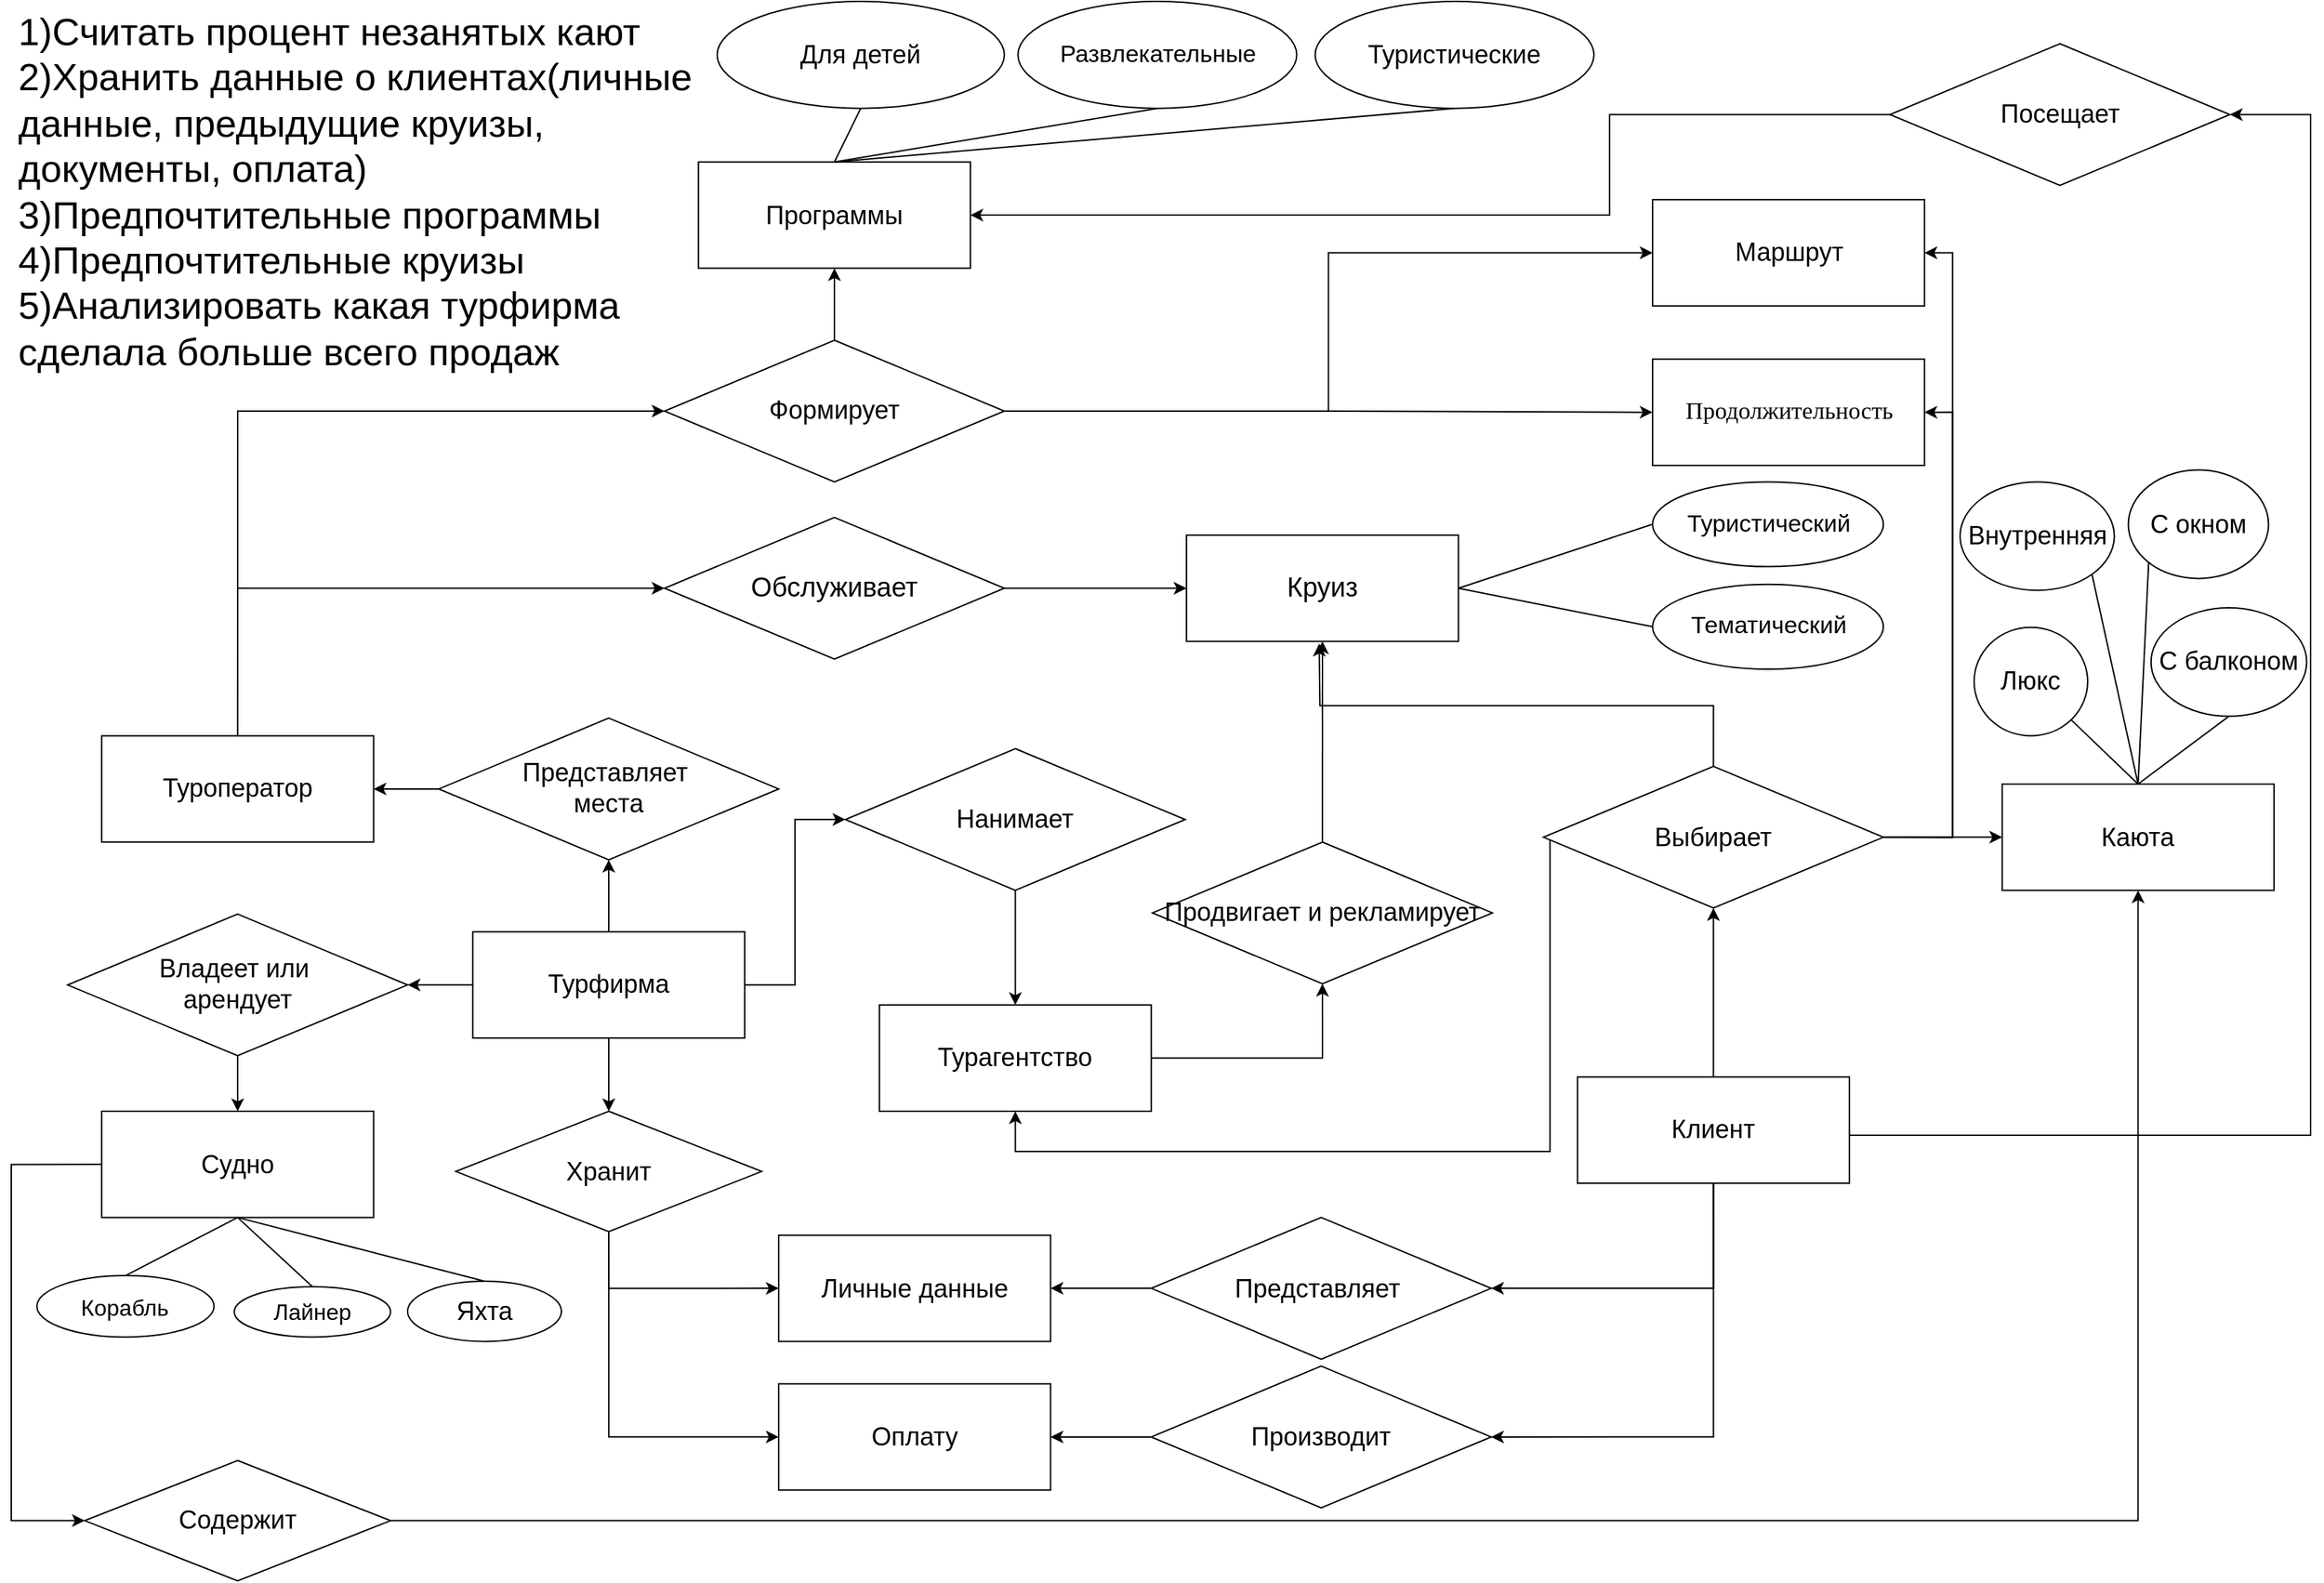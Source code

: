 <mxfile version="27.0.6">
  <diagram name="Страница — 1" id="__Ti6Q0oSm4E9F1-S8AY">
    <mxGraphModel dx="2365" dy="1630" grid="1" gridSize="10" guides="1" tooltips="1" connect="1" arrows="1" fold="1" page="1" pageScale="1" pageWidth="1654" pageHeight="1169" math="0" shadow="0">
      <root>
        <mxCell id="0" />
        <mxCell id="1" parent="0" />
        <mxCell id="8EBO5bgUn6-CWJsJBxeN-2" value="" style="group" vertex="1" connectable="0" parent="1">
          <mxGeometry x="10" y="20" width="1630" height="1120" as="geometry" />
        </mxCell>
        <mxCell id="L5iRgGYuc3awVZmt4UW8-89" style="edgeStyle=orthogonalEdgeStyle;rounded=0;orthogonalLoop=1;jettySize=auto;html=1;exitX=1;exitY=0.5;exitDx=0;exitDy=0;entryX=0;entryY=0.5;entryDx=0;entryDy=0;" parent="8EBO5bgUn6-CWJsJBxeN-2" source="L5iRgGYuc3awVZmt4UW8-2" target="L5iRgGYuc3awVZmt4UW8-12" edge="1">
          <mxGeometry relative="1" as="geometry" />
        </mxCell>
        <mxCell id="L5iRgGYuc3awVZmt4UW8-105" style="edgeStyle=orthogonalEdgeStyle;rounded=0;orthogonalLoop=1;jettySize=auto;html=1;exitX=0.5;exitY=1;exitDx=0;exitDy=0;entryX=0.5;entryY=0;entryDx=0;entryDy=0;" parent="8EBO5bgUn6-CWJsJBxeN-2" source="L5iRgGYuc3awVZmt4UW8-2" target="L5iRgGYuc3awVZmt4UW8-103" edge="1">
          <mxGeometry relative="1" as="geometry" />
        </mxCell>
        <mxCell id="L5iRgGYuc3awVZmt4UW8-111" style="edgeStyle=orthogonalEdgeStyle;rounded=0;orthogonalLoop=1;jettySize=auto;html=1;exitX=0.5;exitY=0;exitDx=0;exitDy=0;entryX=0.5;entryY=1;entryDx=0;entryDy=0;" parent="8EBO5bgUn6-CWJsJBxeN-2" source="L5iRgGYuc3awVZmt4UW8-2" target="L5iRgGYuc3awVZmt4UW8-11" edge="1">
          <mxGeometry relative="1" as="geometry" />
        </mxCell>
        <mxCell id="L5iRgGYuc3awVZmt4UW8-114" style="edgeStyle=orthogonalEdgeStyle;rounded=0;orthogonalLoop=1;jettySize=auto;html=1;exitX=0;exitY=0.5;exitDx=0;exitDy=0;entryX=1;entryY=0.5;entryDx=0;entryDy=0;" parent="8EBO5bgUn6-CWJsJBxeN-2" source="L5iRgGYuc3awVZmt4UW8-2" target="L5iRgGYuc3awVZmt4UW8-10" edge="1">
          <mxGeometry relative="1" as="geometry" />
        </mxCell>
        <mxCell id="L5iRgGYuc3awVZmt4UW8-2" value="&lt;font style=&quot;font-size: 18px;&quot;&gt;Турфирма&lt;/font&gt;" style="rounded=0;whiteSpace=wrap;html=1;" parent="8EBO5bgUn6-CWJsJBxeN-2" vertex="1">
          <mxGeometry x="327.182" y="659.738" width="192.744" height="75.342" as="geometry" />
        </mxCell>
        <mxCell id="L5iRgGYuc3awVZmt4UW8-30" style="edgeStyle=orthogonalEdgeStyle;rounded=0;orthogonalLoop=1;jettySize=auto;html=1;exitX=0.5;exitY=0;exitDx=0;exitDy=0;entryX=0;entryY=0.5;entryDx=0;entryDy=0;" parent="8EBO5bgUn6-CWJsJBxeN-2" source="L5iRgGYuc3awVZmt4UW8-3" target="L5iRgGYuc3awVZmt4UW8-26" edge="1">
          <mxGeometry relative="1" as="geometry" />
        </mxCell>
        <mxCell id="L5iRgGYuc3awVZmt4UW8-36" style="edgeStyle=orthogonalEdgeStyle;rounded=0;orthogonalLoop=1;jettySize=auto;html=1;exitX=0.5;exitY=0;exitDx=0;exitDy=0;entryX=0;entryY=0.5;entryDx=0;entryDy=0;" parent="8EBO5bgUn6-CWJsJBxeN-2" source="L5iRgGYuc3awVZmt4UW8-3" target="L5iRgGYuc3awVZmt4UW8-35" edge="1">
          <mxGeometry relative="1" as="geometry" />
        </mxCell>
        <mxCell id="L5iRgGYuc3awVZmt4UW8-3" value="&lt;font style=&quot;font-size: 18px;&quot;&gt;Туроператор&lt;/font&gt;" style="rounded=0;whiteSpace=wrap;html=1;" parent="8EBO5bgUn6-CWJsJBxeN-2" vertex="1">
          <mxGeometry x="64.098" y="520.769" width="192.744" height="75.342" as="geometry" />
        </mxCell>
        <mxCell id="L5iRgGYuc3awVZmt4UW8-123" style="edgeStyle=orthogonalEdgeStyle;rounded=0;orthogonalLoop=1;jettySize=auto;html=1;exitX=0;exitY=0.5;exitDx=0;exitDy=0;entryX=0;entryY=0.5;entryDx=0;entryDy=0;" parent="8EBO5bgUn6-CWJsJBxeN-2" source="L5iRgGYuc3awVZmt4UW8-4" target="L5iRgGYuc3awVZmt4UW8-119" edge="1">
          <mxGeometry relative="1" as="geometry">
            <Array as="points">
              <mxPoint y="823.99" />
              <mxPoint y="1077.306" />
            </Array>
          </mxGeometry>
        </mxCell>
        <mxCell id="L5iRgGYuc3awVZmt4UW8-4" value="&lt;font style=&quot;font-size: 18px;&quot;&gt;Судно&lt;/font&gt;" style="rounded=0;whiteSpace=wrap;html=1;" parent="8EBO5bgUn6-CWJsJBxeN-2" vertex="1">
          <mxGeometry x="64.098" y="786.979" width="192.744" height="75.342" as="geometry" />
        </mxCell>
        <mxCell id="L5iRgGYuc3awVZmt4UW8-92" style="edgeStyle=orthogonalEdgeStyle;rounded=0;orthogonalLoop=1;jettySize=auto;html=1;exitX=1;exitY=0.5;exitDx=0;exitDy=0;entryX=0.5;entryY=1;entryDx=0;entryDy=0;" parent="8EBO5bgUn6-CWJsJBxeN-2" source="L5iRgGYuc3awVZmt4UW8-5" target="L5iRgGYuc3awVZmt4UW8-14" edge="1">
          <mxGeometry relative="1" as="geometry" />
        </mxCell>
        <mxCell id="L5iRgGYuc3awVZmt4UW8-5" value="&lt;font style=&quot;font-size: 18px;&quot;&gt;Турагентство&lt;/font&gt;" style="rounded=0;whiteSpace=wrap;html=1;" parent="8EBO5bgUn6-CWJsJBxeN-2" vertex="1">
          <mxGeometry x="615.41" y="711.639" width="192.744" height="75.342" as="geometry" />
        </mxCell>
        <mxCell id="L5iRgGYuc3awVZmt4UW8-6" value="&lt;font style=&quot;font-size: 18px;&quot;&gt;Каюта&lt;/font&gt;" style="rounded=0;whiteSpace=wrap;html=1;" parent="8EBO5bgUn6-CWJsJBxeN-2" vertex="1">
          <mxGeometry x="1411.342" y="554.996" width="192.744" height="75.342" as="geometry" />
        </mxCell>
        <mxCell id="L5iRgGYuc3awVZmt4UW8-8" value="&lt;font style=&quot;font-size: 27px;&quot;&gt;1)Считать процент незанятых кают&lt;/font&gt;&lt;div&gt;&lt;font style=&quot;font-size: 27px;&quot;&gt;2)Хранить данные о клиентах(личные данные, предыдущие круизы, документы, оплата)&lt;/font&gt;&lt;/div&gt;&lt;div&gt;&lt;font style=&quot;font-size: 27px;&quot;&gt;3)Предпочтительные программы&lt;/font&gt;&lt;/div&gt;&lt;div&gt;&lt;font style=&quot;font-size: 27px;&quot;&gt;4)Предпочтительные круизы&lt;/font&gt;&lt;/div&gt;&lt;div&gt;&lt;font style=&quot;font-size: 27px;&quot;&gt;5)Анализировать какая турфирма сделала больше всего продаж&lt;/font&gt;&lt;/div&gt;" style="text;html=1;align=left;verticalAlign=middle;whiteSpace=wrap;rounded=0;" parent="8EBO5bgUn6-CWJsJBxeN-2" vertex="1">
          <mxGeometry x="3.101" width="516.829" height="270" as="geometry" />
        </mxCell>
        <mxCell id="L5iRgGYuc3awVZmt4UW8-9" value="&lt;font style=&quot;font-size: 19px;&quot;&gt;Круиз&lt;/font&gt;" style="rounded=0;whiteSpace=wrap;html=1;" parent="8EBO5bgUn6-CWJsJBxeN-2" vertex="1">
          <mxGeometry x="833.116" y="378.457" width="192.744" height="75.342" as="geometry" />
        </mxCell>
        <mxCell id="L5iRgGYuc3awVZmt4UW8-18" style="edgeStyle=orthogonalEdgeStyle;rounded=0;orthogonalLoop=1;jettySize=auto;html=1;exitX=0.5;exitY=1;exitDx=0;exitDy=0;entryX=0.5;entryY=0;entryDx=0;entryDy=0;" parent="8EBO5bgUn6-CWJsJBxeN-2" source="L5iRgGYuc3awVZmt4UW8-10" edge="1">
          <mxGeometry relative="1" as="geometry">
            <mxPoint x="160.47" y="786.979" as="targetPoint" />
          </mxGeometry>
        </mxCell>
        <mxCell id="L5iRgGYuc3awVZmt4UW8-10" value="&lt;font style=&quot;font-size: 18px;&quot;&gt;Владеет или&amp;nbsp;&lt;/font&gt;&lt;div&gt;&lt;font style=&quot;font-size: 18px;&quot;&gt;арендует&lt;/font&gt;&lt;/div&gt;" style="rhombus;whiteSpace=wrap;html=1;" parent="8EBO5bgUn6-CWJsJBxeN-2" vertex="1">
          <mxGeometry x="40.002" y="647.183" width="240.93" height="100.456" as="geometry" />
        </mxCell>
        <mxCell id="L5iRgGYuc3awVZmt4UW8-112" style="edgeStyle=orthogonalEdgeStyle;rounded=0;orthogonalLoop=1;jettySize=auto;html=1;exitX=0;exitY=0.5;exitDx=0;exitDy=0;entryX=1;entryY=0.5;entryDx=0;entryDy=0;" parent="8EBO5bgUn6-CWJsJBxeN-2" source="L5iRgGYuc3awVZmt4UW8-11" target="L5iRgGYuc3awVZmt4UW8-3" edge="1">
          <mxGeometry relative="1" as="geometry" />
        </mxCell>
        <mxCell id="L5iRgGYuc3awVZmt4UW8-11" value="&lt;font style=&quot;font-size: 18px;&quot;&gt;Представляет&amp;nbsp;&lt;/font&gt;&lt;div&gt;&lt;font style=&quot;font-size: 18px;&quot;&gt;места&lt;/font&gt;&lt;/div&gt;" style="rhombus;whiteSpace=wrap;html=1;" parent="8EBO5bgUn6-CWJsJBxeN-2" vertex="1">
          <mxGeometry x="303.086" y="508.215" width="240.93" height="100.456" as="geometry" />
        </mxCell>
        <mxCell id="L5iRgGYuc3awVZmt4UW8-21" style="edgeStyle=orthogonalEdgeStyle;rounded=0;orthogonalLoop=1;jettySize=auto;html=1;exitX=0.5;exitY=1;exitDx=0;exitDy=0;entryX=0.5;entryY=0;entryDx=0;entryDy=0;" parent="8EBO5bgUn6-CWJsJBxeN-2" source="L5iRgGYuc3awVZmt4UW8-12" target="L5iRgGYuc3awVZmt4UW8-5" edge="1">
          <mxGeometry relative="1" as="geometry" />
        </mxCell>
        <mxCell id="L5iRgGYuc3awVZmt4UW8-12" value="&lt;font style=&quot;font-size: 18px;&quot;&gt;Нанимает&lt;/font&gt;" style="rhombus;whiteSpace=wrap;html=1;" parent="8EBO5bgUn6-CWJsJBxeN-2" vertex="1">
          <mxGeometry x="591.314" y="529.875" width="240.93" height="100.456" as="geometry" />
        </mxCell>
        <mxCell id="L5iRgGYuc3awVZmt4UW8-13" value="&lt;font style=&quot;font-size: 18px;&quot;&gt;Программы&lt;/font&gt;" style="rounded=0;whiteSpace=wrap;html=1;" parent="8EBO5bgUn6-CWJsJBxeN-2" vertex="1">
          <mxGeometry x="487.167" y="113.855" width="192.744" height="75.342" as="geometry" />
        </mxCell>
        <mxCell id="L5iRgGYuc3awVZmt4UW8-45" style="edgeStyle=orthogonalEdgeStyle;rounded=0;orthogonalLoop=1;jettySize=auto;html=1;exitX=0.5;exitY=0;exitDx=0;exitDy=0;entryX=0.5;entryY=1;entryDx=0;entryDy=0;" parent="8EBO5bgUn6-CWJsJBxeN-2" source="L5iRgGYuc3awVZmt4UW8-14" target="L5iRgGYuc3awVZmt4UW8-9" edge="1">
          <mxGeometry relative="1" as="geometry" />
        </mxCell>
        <mxCell id="L5iRgGYuc3awVZmt4UW8-14" value="&lt;font style=&quot;font-size: 18px;&quot;&gt;Продвигает и рекламирует&lt;/font&gt;" style="rhombus;whiteSpace=wrap;html=1;" parent="8EBO5bgUn6-CWJsJBxeN-2" vertex="1">
          <mxGeometry x="809.02" y="596.121" width="240.93" height="100.456" as="geometry" />
        </mxCell>
        <mxCell id="L5iRgGYuc3awVZmt4UW8-40" style="edgeStyle=orthogonalEdgeStyle;rounded=0;orthogonalLoop=1;jettySize=auto;html=1;exitX=0.5;exitY=0;exitDx=0;exitDy=0;entryX=0.5;entryY=1;entryDx=0;entryDy=0;" parent="8EBO5bgUn6-CWJsJBxeN-2" source="L5iRgGYuc3awVZmt4UW8-25" target="L5iRgGYuc3awVZmt4UW8-39" edge="1">
          <mxGeometry relative="1" as="geometry" />
        </mxCell>
        <mxCell id="L5iRgGYuc3awVZmt4UW8-87" style="edgeStyle=orthogonalEdgeStyle;rounded=0;orthogonalLoop=1;jettySize=auto;html=1;exitX=1;exitY=0.5;exitDx=0;exitDy=0;entryX=1;entryY=0.5;entryDx=0;entryDy=0;" parent="8EBO5bgUn6-CWJsJBxeN-2" source="L5iRgGYuc3awVZmt4UW8-25" target="L5iRgGYuc3awVZmt4UW8-85" edge="1">
          <mxGeometry relative="1" as="geometry">
            <Array as="points">
              <mxPoint x="1303.006" y="804" />
              <mxPoint x="1630" y="804" />
              <mxPoint x="1630" y="80" />
            </Array>
          </mxGeometry>
        </mxCell>
        <mxCell id="L5iRgGYuc3awVZmt4UW8-97" style="edgeStyle=orthogonalEdgeStyle;rounded=0;orthogonalLoop=1;jettySize=auto;html=1;exitX=0.5;exitY=1;exitDx=0;exitDy=0;entryX=1;entryY=0.5;entryDx=0;entryDy=0;" parent="8EBO5bgUn6-CWJsJBxeN-2" source="L5iRgGYuc3awVZmt4UW8-25" target="L5iRgGYuc3awVZmt4UW8-95" edge="1">
          <mxGeometry relative="1" as="geometry" />
        </mxCell>
        <mxCell id="L5iRgGYuc3awVZmt4UW8-98" style="edgeStyle=orthogonalEdgeStyle;rounded=0;orthogonalLoop=1;jettySize=auto;html=1;exitX=0.5;exitY=1;exitDx=0;exitDy=0;entryX=1;entryY=0.5;entryDx=0;entryDy=0;" parent="8EBO5bgUn6-CWJsJBxeN-2" source="L5iRgGYuc3awVZmt4UW8-25" target="L5iRgGYuc3awVZmt4UW8-96" edge="1">
          <mxGeometry relative="1" as="geometry" />
        </mxCell>
        <mxCell id="L5iRgGYuc3awVZmt4UW8-25" value="&lt;font style=&quot;font-size: 18px;&quot;&gt;Клиент&lt;/font&gt;" style="rounded=0;whiteSpace=wrap;html=1;" parent="8EBO5bgUn6-CWJsJBxeN-2" vertex="1">
          <mxGeometry x="1110.313" y="762.691" width="192.744" height="75.342" as="geometry" />
        </mxCell>
        <mxCell id="L5iRgGYuc3awVZmt4UW8-44" style="edgeStyle=orthogonalEdgeStyle;rounded=0;orthogonalLoop=1;jettySize=auto;html=1;exitX=1;exitY=0.5;exitDx=0;exitDy=0;entryX=0;entryY=0.5;entryDx=0;entryDy=0;" parent="8EBO5bgUn6-CWJsJBxeN-2" source="L5iRgGYuc3awVZmt4UW8-26" target="L5iRgGYuc3awVZmt4UW8-9" edge="1">
          <mxGeometry relative="1" as="geometry" />
        </mxCell>
        <mxCell id="L5iRgGYuc3awVZmt4UW8-26" value="&lt;font style=&quot;font-size: 19px;&quot;&gt;Обслуживает&lt;/font&gt;" style="rhombus;whiteSpace=wrap;html=1;" parent="8EBO5bgUn6-CWJsJBxeN-2" vertex="1">
          <mxGeometry x="463.08" y="365.905" width="240.93" height="100.456" as="geometry" />
        </mxCell>
        <mxCell id="L5iRgGYuc3awVZmt4UW8-32" value="&lt;font style=&quot;font-size: 18px;&quot;&gt;Маршрут&lt;/font&gt;" style="rounded=0;whiteSpace=wrap;html=1;" parent="8EBO5bgUn6-CWJsJBxeN-2" vertex="1">
          <mxGeometry x="1163.539" y="140.591" width="192.744" height="75.342" as="geometry" />
        </mxCell>
        <mxCell id="L5iRgGYuc3awVZmt4UW8-33" value="&lt;div style=&quot;text-align: start;&quot;&gt;&lt;font style=&quot;font-size: 17px;&quot;&gt;&lt;span style=&quot;font-family: SFRM1095;&quot;&gt;Продолжительность&lt;/span&gt;&lt;/font&gt;&lt;/div&gt;" style="rounded=0;whiteSpace=wrap;html=1;" parent="8EBO5bgUn6-CWJsJBxeN-2" vertex="1">
          <mxGeometry x="1163.539" y="253.673" width="192.744" height="75.342" as="geometry" />
        </mxCell>
        <mxCell id="L5iRgGYuc3awVZmt4UW8-53" style="edgeStyle=orthogonalEdgeStyle;rounded=0;orthogonalLoop=1;jettySize=auto;html=1;exitX=1;exitY=0.5;exitDx=0;exitDy=0;entryX=0;entryY=0.5;entryDx=0;entryDy=0;" parent="8EBO5bgUn6-CWJsJBxeN-2" source="L5iRgGYuc3awVZmt4UW8-35" target="L5iRgGYuc3awVZmt4UW8-32" edge="1">
          <mxGeometry relative="1" as="geometry" />
        </mxCell>
        <mxCell id="L5iRgGYuc3awVZmt4UW8-54" style="edgeStyle=orthogonalEdgeStyle;rounded=0;orthogonalLoop=1;jettySize=auto;html=1;exitX=1;exitY=0.5;exitDx=0;exitDy=0;entryX=0;entryY=0.5;entryDx=0;entryDy=0;" parent="8EBO5bgUn6-CWJsJBxeN-2" source="L5iRgGYuc3awVZmt4UW8-35" target="L5iRgGYuc3awVZmt4UW8-33" edge="1">
          <mxGeometry relative="1" as="geometry" />
        </mxCell>
        <mxCell id="L5iRgGYuc3awVZmt4UW8-78" style="edgeStyle=orthogonalEdgeStyle;rounded=0;orthogonalLoop=1;jettySize=auto;html=1;exitX=0.5;exitY=0;exitDx=0;exitDy=0;entryX=0.5;entryY=1;entryDx=0;entryDy=0;" parent="8EBO5bgUn6-CWJsJBxeN-2" source="L5iRgGYuc3awVZmt4UW8-35" target="L5iRgGYuc3awVZmt4UW8-13" edge="1">
          <mxGeometry relative="1" as="geometry" />
        </mxCell>
        <mxCell id="L5iRgGYuc3awVZmt4UW8-35" value="&lt;font style=&quot;font-size: 18px;&quot;&gt;Формирует&lt;/font&gt;" style="rhombus;whiteSpace=wrap;html=1;" parent="8EBO5bgUn6-CWJsJBxeN-2" vertex="1">
          <mxGeometry x="463.08" y="240.257" width="240.93" height="100.456" as="geometry" />
        </mxCell>
        <mxCell id="L5iRgGYuc3awVZmt4UW8-75" style="edgeStyle=orthogonalEdgeStyle;rounded=0;orthogonalLoop=1;jettySize=auto;html=1;exitX=1;exitY=0.5;exitDx=0;exitDy=0;entryX=1;entryY=0.5;entryDx=0;entryDy=0;" parent="8EBO5bgUn6-CWJsJBxeN-2" source="L5iRgGYuc3awVZmt4UW8-39" target="L5iRgGYuc3awVZmt4UW8-33" edge="1">
          <mxGeometry relative="1" as="geometry" />
        </mxCell>
        <mxCell id="L5iRgGYuc3awVZmt4UW8-76" style="edgeStyle=orthogonalEdgeStyle;rounded=0;orthogonalLoop=1;jettySize=auto;html=1;exitX=1;exitY=0.5;exitDx=0;exitDy=0;entryX=1;entryY=0.5;entryDx=0;entryDy=0;" parent="8EBO5bgUn6-CWJsJBxeN-2" source="L5iRgGYuc3awVZmt4UW8-39" target="L5iRgGYuc3awVZmt4UW8-32" edge="1">
          <mxGeometry relative="1" as="geometry" />
        </mxCell>
        <mxCell id="L5iRgGYuc3awVZmt4UW8-77" style="edgeStyle=orthogonalEdgeStyle;rounded=0;orthogonalLoop=1;jettySize=auto;html=1;exitX=1;exitY=0.5;exitDx=0;exitDy=0;entryX=0;entryY=0.5;entryDx=0;entryDy=0;" parent="8EBO5bgUn6-CWJsJBxeN-2" source="L5iRgGYuc3awVZmt4UW8-39" target="L5iRgGYuc3awVZmt4UW8-6" edge="1">
          <mxGeometry relative="1" as="geometry" />
        </mxCell>
        <mxCell id="L5iRgGYuc3awVZmt4UW8-88" style="edgeStyle=orthogonalEdgeStyle;rounded=0;orthogonalLoop=1;jettySize=auto;html=1;exitX=0.5;exitY=0;exitDx=0;exitDy=0;" parent="8EBO5bgUn6-CWJsJBxeN-2" source="L5iRgGYuc3awVZmt4UW8-39" edge="1">
          <mxGeometry relative="1" as="geometry">
            <mxPoint x="927.185" y="455.386" as="targetPoint" />
          </mxGeometry>
        </mxCell>
        <mxCell id="L5iRgGYuc3awVZmt4UW8-94" style="edgeStyle=orthogonalEdgeStyle;rounded=0;orthogonalLoop=1;jettySize=auto;html=1;exitX=0;exitY=0.5;exitDx=0;exitDy=0;entryX=0.5;entryY=1;entryDx=0;entryDy=0;" parent="8EBO5bgUn6-CWJsJBxeN-2" source="L5iRgGYuc3awVZmt4UW8-39" target="L5iRgGYuc3awVZmt4UW8-5" edge="1">
          <mxGeometry relative="1" as="geometry">
            <Array as="points">
              <mxPoint x="1090.806" y="593.429" />
              <mxPoint x="1090.806" y="815.437" />
              <mxPoint x="710.842" y="815.437" />
            </Array>
          </mxGeometry>
        </mxCell>
        <mxCell id="L5iRgGYuc3awVZmt4UW8-39" value="&lt;font style=&quot;font-size: 18px;&quot;&gt;Выбирает&lt;/font&gt;" style="rhombus;whiteSpace=wrap;html=1;" parent="8EBO5bgUn6-CWJsJBxeN-2" vertex="1">
          <mxGeometry x="1086.216" y="542.436" width="240.93" height="100.456" as="geometry" />
        </mxCell>
        <mxCell id="L5iRgGYuc3awVZmt4UW8-48" value="&lt;font style=&quot;font-size: 18px;&quot;&gt;Внутренняя&lt;/font&gt;" style="ellipse;whiteSpace=wrap;html=1;" parent="8EBO5bgUn6-CWJsJBxeN-2" vertex="1">
          <mxGeometry x="1381.524" y="340.71" width="109.329" height="76.93" as="geometry" />
        </mxCell>
        <mxCell id="L5iRgGYuc3awVZmt4UW8-49" value="&lt;font style=&quot;font-size: 18px;&quot;&gt;С окном&lt;/font&gt;" style="ellipse;whiteSpace=wrap;html=1;" parent="8EBO5bgUn6-CWJsJBxeN-2" vertex="1">
          <mxGeometry x="1500.793" y="332.29" width="99.39" height="76.93" as="geometry" />
        </mxCell>
        <mxCell id="L5iRgGYuc3awVZmt4UW8-50" value="&lt;font style=&quot;font-size: 18px;&quot;&gt;С балконом&lt;/font&gt;" style="ellipse;whiteSpace=wrap;html=1;" parent="8EBO5bgUn6-CWJsJBxeN-2" vertex="1">
          <mxGeometry x="1516.894" y="430" width="110.323" height="76.93" as="geometry" />
        </mxCell>
        <mxCell id="L5iRgGYuc3awVZmt4UW8-51" value="&lt;font style=&quot;font-size: 18px;&quot;&gt;Люкс&lt;/font&gt;" style="ellipse;whiteSpace=wrap;html=1;" parent="8EBO5bgUn6-CWJsJBxeN-2" vertex="1">
          <mxGeometry x="1391.463" y="443.84" width="80.506" height="76.93" as="geometry" />
        </mxCell>
        <mxCell id="L5iRgGYuc3awVZmt4UW8-56" value="" style="endArrow=none;html=1;rounded=0;exitX=0.5;exitY=0;exitDx=0;exitDy=0;entryX=1;entryY=1;entryDx=0;entryDy=0;" parent="8EBO5bgUn6-CWJsJBxeN-2" source="L5iRgGYuc3awVZmt4UW8-6" target="L5iRgGYuc3awVZmt4UW8-48" edge="1">
          <mxGeometry width="50" height="50" relative="1" as="geometry">
            <mxPoint x="1638.634" y="496.486" as="sourcePoint" />
            <mxPoint x="1729.535" y="425.33" as="targetPoint" />
          </mxGeometry>
        </mxCell>
        <mxCell id="L5iRgGYuc3awVZmt4UW8-57" value="" style="endArrow=none;html=1;rounded=0;exitX=0.5;exitY=0;exitDx=0;exitDy=0;entryX=0;entryY=1;entryDx=0;entryDy=0;" parent="8EBO5bgUn6-CWJsJBxeN-2" source="L5iRgGYuc3awVZmt4UW8-6" target="L5iRgGYuc3awVZmt4UW8-49" edge="1">
          <mxGeometry width="50" height="50" relative="1" as="geometry">
            <mxPoint x="1638.634" y="584.392" as="sourcePoint" />
            <mxPoint x="1729.535" y="513.236" as="targetPoint" />
          </mxGeometry>
        </mxCell>
        <mxCell id="L5iRgGYuc3awVZmt4UW8-58" value="" style="endArrow=none;html=1;rounded=0;exitX=0.5;exitY=0;exitDx=0;exitDy=0;entryX=0.5;entryY=1;entryDx=0;entryDy=0;" parent="8EBO5bgUn6-CWJsJBxeN-2" source="L5iRgGYuc3awVZmt4UW8-6" target="L5iRgGYuc3awVZmt4UW8-50" edge="1">
          <mxGeometry width="50" height="50" relative="1" as="geometry">
            <mxPoint x="1638.634" y="694.044" as="sourcePoint" />
            <mxPoint x="1729.535" y="622.888" as="targetPoint" />
          </mxGeometry>
        </mxCell>
        <mxCell id="L5iRgGYuc3awVZmt4UW8-59" value="" style="endArrow=none;html=1;rounded=0;exitX=0.5;exitY=0;exitDx=0;exitDy=0;entryX=1;entryY=1;entryDx=0;entryDy=0;" parent="8EBO5bgUn6-CWJsJBxeN-2" source="L5iRgGYuc3awVZmt4UW8-6" target="L5iRgGYuc3awVZmt4UW8-51" edge="1">
          <mxGeometry width="50" height="50" relative="1" as="geometry">
            <mxPoint x="1640.452" y="797.007" as="sourcePoint" />
            <mxPoint x="1731.353" y="725.851" as="targetPoint" />
          </mxGeometry>
        </mxCell>
        <mxCell id="L5iRgGYuc3awVZmt4UW8-62" value="&lt;font style=&quot;font-size: 18px;&quot;&gt;Яхта&lt;/font&gt;" style="ellipse;whiteSpace=wrap;html=1;" parent="8EBO5bgUn6-CWJsJBxeN-2" vertex="1">
          <mxGeometry x="280.937" y="907.542" width="109.081" height="42.68" as="geometry" />
        </mxCell>
        <mxCell id="L5iRgGYuc3awVZmt4UW8-63" value="" style="ellipse;whiteSpace=wrap;html=1;align=left;" parent="8EBO5bgUn6-CWJsJBxeN-2" vertex="1">
          <mxGeometry x="18.18" y="903.543" width="125.552" height="43.562" as="geometry" />
        </mxCell>
        <mxCell id="L5iRgGYuc3awVZmt4UW8-64" value="&lt;font style=&quot;font-size: 17px;&quot;&gt;Туристический&lt;/font&gt;" style="ellipse;whiteSpace=wrap;html=1;" parent="8EBO5bgUn6-CWJsJBxeN-2" vertex="1">
          <mxGeometry x="1163.526" y="340.711" width="163.621" height="60.099" as="geometry" />
        </mxCell>
        <mxCell id="L5iRgGYuc3awVZmt4UW8-65" value="&lt;font style=&quot;font-size: 17px;&quot;&gt;Тематический&lt;/font&gt;" style="ellipse;whiteSpace=wrap;html=1;" parent="8EBO5bgUn6-CWJsJBxeN-2" vertex="1">
          <mxGeometry x="1163.526" y="413.375" width="163.621" height="60.099" as="geometry" />
        </mxCell>
        <mxCell id="L5iRgGYuc3awVZmt4UW8-66" value="&lt;font style=&quot;font-size: 16px;&quot;&gt;Лайнер&lt;/font&gt;" style="ellipse;whiteSpace=wrap;html=1;" parent="8EBO5bgUn6-CWJsJBxeN-2" vertex="1">
          <mxGeometry x="158.076" y="911.384" width="110.79" height="35.72" as="geometry" />
        </mxCell>
        <mxCell id="L5iRgGYuc3awVZmt4UW8-68" value="" style="endArrow=none;html=1;rounded=0;entryX=0.5;entryY=1;entryDx=0;entryDy=0;exitX=0.5;exitY=0;exitDx=0;exitDy=0;" parent="8EBO5bgUn6-CWJsJBxeN-2" source="L5iRgGYuc3awVZmt4UW8-66" target="L5iRgGYuc3awVZmt4UW8-4" edge="1">
          <mxGeometry width="50" height="50" relative="1" as="geometry">
            <mxPoint x="-36.36" y="896.555" as="sourcePoint" />
            <mxPoint x="54.54" y="825.399" as="targetPoint" />
          </mxGeometry>
        </mxCell>
        <mxCell id="L5iRgGYuc3awVZmt4UW8-70" value="" style="endArrow=none;html=1;rounded=0;entryX=0.5;entryY=1;entryDx=0;entryDy=0;exitX=0.5;exitY=0;exitDx=0;exitDy=0;" parent="8EBO5bgUn6-CWJsJBxeN-2" source="L5iRgGYuc3awVZmt4UW8-62" target="L5iRgGYuc3awVZmt4UW8-4" edge="1">
          <mxGeometry width="50" height="50" relative="1" as="geometry">
            <mxPoint x="-181.801" y="626.161" as="sourcePoint" />
            <mxPoint x="-90.9" y="555.005" as="targetPoint" />
          </mxGeometry>
        </mxCell>
        <mxCell id="L5iRgGYuc3awVZmt4UW8-71" value="" style="endArrow=none;html=1;rounded=0;exitX=0.5;exitY=1;exitDx=0;exitDy=0;entryX=0.5;entryY=0;entryDx=0;entryDy=0;" parent="8EBO5bgUn6-CWJsJBxeN-2" source="L5iRgGYuc3awVZmt4UW8-4" target="L5iRgGYuc3awVZmt4UW8-63" edge="1">
          <mxGeometry width="50" height="50" relative="1" as="geometry">
            <mxPoint x="64.103" y="953.48" as="sourcePoint" />
            <mxPoint x="-190.418" y="1238.105" as="targetPoint" />
          </mxGeometry>
        </mxCell>
        <mxCell id="L5iRgGYuc3awVZmt4UW8-72" value="" style="endArrow=none;html=1;rounded=0;entryX=0;entryY=0.5;entryDx=0;entryDy=0;exitX=1;exitY=0.5;exitDx=0;exitDy=0;" parent="8EBO5bgUn6-CWJsJBxeN-2" source="L5iRgGYuc3awVZmt4UW8-9" target="L5iRgGYuc3awVZmt4UW8-65" edge="1">
          <mxGeometry width="50" height="50" relative="1" as="geometry">
            <mxPoint x="890.825" y="754.242" as="sourcePoint" />
            <mxPoint x="981.725" y="683.086" as="targetPoint" />
          </mxGeometry>
        </mxCell>
        <mxCell id="L5iRgGYuc3awVZmt4UW8-73" value="" style="endArrow=none;html=1;rounded=0;entryX=0;entryY=0.5;entryDx=0;entryDy=0;exitX=1;exitY=0.5;exitDx=0;exitDy=0;" parent="8EBO5bgUn6-CWJsJBxeN-2" source="L5iRgGYuc3awVZmt4UW8-9" target="L5iRgGYuc3awVZmt4UW8-64" edge="1">
          <mxGeometry width="50" height="50" relative="1" as="geometry">
            <mxPoint x="1043.538" y="429.77" as="sourcePoint" />
            <mxPoint x="1127.166" y="510.888" as="targetPoint" />
          </mxGeometry>
        </mxCell>
        <mxCell id="L5iRgGYuc3awVZmt4UW8-79" value="&lt;font style=&quot;font-size: 17px;&quot;&gt;Развлекательные&lt;/font&gt;" style="ellipse;whiteSpace=wrap;html=1;" parent="8EBO5bgUn6-CWJsJBxeN-2" vertex="1">
          <mxGeometry x="713.623" width="197.654" height="75.838" as="geometry" />
        </mxCell>
        <mxCell id="L5iRgGYuc3awVZmt4UW8-80" value="&lt;font style=&quot;font-size: 18px;&quot;&gt;Для детей&lt;/font&gt;" style="ellipse;whiteSpace=wrap;html=1;" parent="8EBO5bgUn6-CWJsJBxeN-2" vertex="1">
          <mxGeometry x="500.394" width="203.617" height="75.838" as="geometry" />
        </mxCell>
        <mxCell id="L5iRgGYuc3awVZmt4UW8-81" value="" style="endArrow=none;html=1;rounded=0;exitX=0.5;exitY=0;exitDx=0;exitDy=0;entryX=0.5;entryY=1;entryDx=0;entryDy=0;" parent="8EBO5bgUn6-CWJsJBxeN-2" source="L5iRgGYuc3awVZmt4UW8-13" target="L5iRgGYuc3awVZmt4UW8-79" edge="1">
          <mxGeometry width="50" height="50" relative="1" as="geometry">
            <mxPoint x="763.564" y="142.313" as="sourcePoint" />
            <mxPoint x="854.465" y="71.156" as="targetPoint" />
          </mxGeometry>
        </mxCell>
        <mxCell id="L5iRgGYuc3awVZmt4UW8-82" value="" style="endArrow=none;html=1;rounded=0;entryX=0.5;entryY=1;entryDx=0;entryDy=0;exitX=0.5;exitY=0;exitDx=0;exitDy=0;" parent="8EBO5bgUn6-CWJsJBxeN-2" source="L5iRgGYuc3awVZmt4UW8-13" target="L5iRgGYuc3awVZmt4UW8-80" edge="1">
          <mxGeometry width="50" height="50" relative="1" as="geometry">
            <mxPoint x="581.763" y="85.388" as="sourcePoint" />
            <mxPoint x="719.932" y="89.657" as="targetPoint" />
          </mxGeometry>
        </mxCell>
        <mxCell id="L5iRgGYuc3awVZmt4UW8-83" value="&lt;font style=&quot;font-size: 18px;&quot;&gt;Туристические&lt;/font&gt;" style="ellipse;whiteSpace=wrap;html=1;" parent="8EBO5bgUn6-CWJsJBxeN-2" vertex="1">
          <mxGeometry x="924.329" width="197.654" height="75.838" as="geometry" />
        </mxCell>
        <mxCell id="L5iRgGYuc3awVZmt4UW8-84" value="" style="endArrow=none;html=1;rounded=0;entryX=0.5;entryY=1;entryDx=0;entryDy=0;exitX=0.5;exitY=0;exitDx=0;exitDy=0;" parent="8EBO5bgUn6-CWJsJBxeN-2" source="L5iRgGYuc3awVZmt4UW8-13" target="L5iRgGYuc3awVZmt4UW8-83" edge="1">
          <mxGeometry width="50" height="50" relative="1" as="geometry">
            <mxPoint x="709.024" y="170.775" as="sourcePoint" />
            <mxPoint x="799.924" y="99.619" as="targetPoint" />
          </mxGeometry>
        </mxCell>
        <mxCell id="L5iRgGYuc3awVZmt4UW8-86" style="edgeStyle=orthogonalEdgeStyle;rounded=0;orthogonalLoop=1;jettySize=auto;html=1;exitX=0;exitY=0.5;exitDx=0;exitDy=0;entryX=1;entryY=0.5;entryDx=0;entryDy=0;" parent="8EBO5bgUn6-CWJsJBxeN-2" source="L5iRgGYuc3awVZmt4UW8-85" target="L5iRgGYuc3awVZmt4UW8-13" edge="1">
          <mxGeometry relative="1" as="geometry">
            <Array as="points">
              <mxPoint x="1133.049" y="80" />
              <mxPoint x="1133.049" y="152" />
            </Array>
          </mxGeometry>
        </mxCell>
        <mxCell id="L5iRgGYuc3awVZmt4UW8-85" value="&lt;font style=&quot;font-size: 18px;&quot;&gt;Посещает&lt;/font&gt;" style="rhombus;whiteSpace=wrap;html=1;" parent="8EBO5bgUn6-CWJsJBxeN-2" vertex="1">
          <mxGeometry x="1331.83" y="30.004" width="240.93" height="100.456" as="geometry" />
        </mxCell>
        <mxCell id="L5iRgGYuc3awVZmt4UW8-101" style="edgeStyle=orthogonalEdgeStyle;rounded=0;orthogonalLoop=1;jettySize=auto;html=1;exitX=0;exitY=0.5;exitDx=0;exitDy=0;entryX=1;entryY=0.5;entryDx=0;entryDy=0;" parent="8EBO5bgUn6-CWJsJBxeN-2" source="L5iRgGYuc3awVZmt4UW8-95" target="L5iRgGYuc3awVZmt4UW8-100" edge="1">
          <mxGeometry relative="1" as="geometry" />
        </mxCell>
        <mxCell id="L5iRgGYuc3awVZmt4UW8-95" value="&lt;font style=&quot;font-size: 18px;&quot;&gt;Представляет&amp;nbsp;&lt;/font&gt;" style="rhombus;whiteSpace=wrap;html=1;" parent="8EBO5bgUn6-CWJsJBxeN-2" vertex="1">
          <mxGeometry x="808.148" y="862.317" width="240.93" height="100.456" as="geometry" />
        </mxCell>
        <mxCell id="L5iRgGYuc3awVZmt4UW8-102" style="edgeStyle=orthogonalEdgeStyle;rounded=0;orthogonalLoop=1;jettySize=auto;html=1;exitX=0;exitY=0.5;exitDx=0;exitDy=0;entryX=1;entryY=0.5;entryDx=0;entryDy=0;" parent="8EBO5bgUn6-CWJsJBxeN-2" source="L5iRgGYuc3awVZmt4UW8-96" target="L5iRgGYuc3awVZmt4UW8-99" edge="1">
          <mxGeometry relative="1" as="geometry" />
        </mxCell>
        <mxCell id="L5iRgGYuc3awVZmt4UW8-96" value="&lt;font style=&quot;font-size: 18px;&quot;&gt;Производит&lt;/font&gt;" style="rhombus;whiteSpace=wrap;html=1;" parent="8EBO5bgUn6-CWJsJBxeN-2" vertex="1">
          <mxGeometry x="808.148" y="967.714" width="240.93" height="100.456" as="geometry" />
        </mxCell>
        <mxCell id="L5iRgGYuc3awVZmt4UW8-99" value="&lt;font style=&quot;font-size: 18px;&quot;&gt;Оплату&lt;/font&gt;" style="rounded=0;whiteSpace=wrap;html=1;" parent="8EBO5bgUn6-CWJsJBxeN-2" vertex="1">
          <mxGeometry x="544.016" y="980.268" width="192.744" height="75.342" as="geometry" />
        </mxCell>
        <mxCell id="L5iRgGYuc3awVZmt4UW8-100" value="&lt;font style=&quot;font-size: 18px;&quot;&gt;Личные данные&lt;/font&gt;" style="rounded=0;whiteSpace=wrap;html=1;" parent="8EBO5bgUn6-CWJsJBxeN-2" vertex="1">
          <mxGeometry x="544.016" y="874.886" width="192.744" height="75.342" as="geometry" />
        </mxCell>
        <mxCell id="L5iRgGYuc3awVZmt4UW8-106" style="edgeStyle=orthogonalEdgeStyle;rounded=0;orthogonalLoop=1;jettySize=auto;html=1;exitX=0.5;exitY=1;exitDx=0;exitDy=0;entryX=0;entryY=0.5;entryDx=0;entryDy=0;" parent="8EBO5bgUn6-CWJsJBxeN-2" source="L5iRgGYuc3awVZmt4UW8-103" target="L5iRgGYuc3awVZmt4UW8-99" edge="1">
          <mxGeometry relative="1" as="geometry" />
        </mxCell>
        <mxCell id="L5iRgGYuc3awVZmt4UW8-110" style="edgeStyle=orthogonalEdgeStyle;rounded=0;orthogonalLoop=1;jettySize=auto;html=1;exitX=0.5;exitY=1;exitDx=0;exitDy=0;entryX=0;entryY=0.5;entryDx=0;entryDy=0;" parent="8EBO5bgUn6-CWJsJBxeN-2" source="L5iRgGYuc3awVZmt4UW8-103" target="L5iRgGYuc3awVZmt4UW8-100" edge="1">
          <mxGeometry relative="1" as="geometry" />
        </mxCell>
        <mxCell id="L5iRgGYuc3awVZmt4UW8-103" value="&lt;font style=&quot;font-size: 18px;&quot;&gt;Хранит&lt;/font&gt;" style="rhombus;whiteSpace=wrap;html=1;" parent="8EBO5bgUn6-CWJsJBxeN-2" vertex="1">
          <mxGeometry x="315.17" y="786.974" width="216.779" height="85.388" as="geometry" />
        </mxCell>
        <mxCell id="L5iRgGYuc3awVZmt4UW8-122" style="edgeStyle=orthogonalEdgeStyle;rounded=0;orthogonalLoop=1;jettySize=auto;html=1;exitX=1;exitY=0.5;exitDx=0;exitDy=0;entryX=0.5;entryY=1;entryDx=0;entryDy=0;" parent="8EBO5bgUn6-CWJsJBxeN-2" source="L5iRgGYuc3awVZmt4UW8-119" target="L5iRgGYuc3awVZmt4UW8-6" edge="1">
          <mxGeometry relative="1" as="geometry">
            <Array as="points">
              <mxPoint x="1507.75" y="1077" />
            </Array>
          </mxGeometry>
        </mxCell>
        <mxCell id="L5iRgGYuc3awVZmt4UW8-119" value="&lt;font style=&quot;font-size: 18px;&quot;&gt;Содержит&lt;/font&gt;" style="rhombus;whiteSpace=wrap;html=1;" parent="8EBO5bgUn6-CWJsJBxeN-2" vertex="1">
          <mxGeometry x="52.086" y="1034.612" width="216.779" height="85.388" as="geometry" />
        </mxCell>
        <mxCell id="8EBO5bgUn6-CWJsJBxeN-1" value="&lt;font style=&quot;font-size: 16px;&quot;&gt;Корабль&lt;/font&gt;" style="text;html=1;align=center;verticalAlign=middle;whiteSpace=wrap;rounded=0;" vertex="1" parent="8EBO5bgUn6-CWJsJBxeN-2">
          <mxGeometry x="11.38" y="911.38" width="139.146" height="30" as="geometry" />
        </mxCell>
      </root>
    </mxGraphModel>
  </diagram>
</mxfile>

